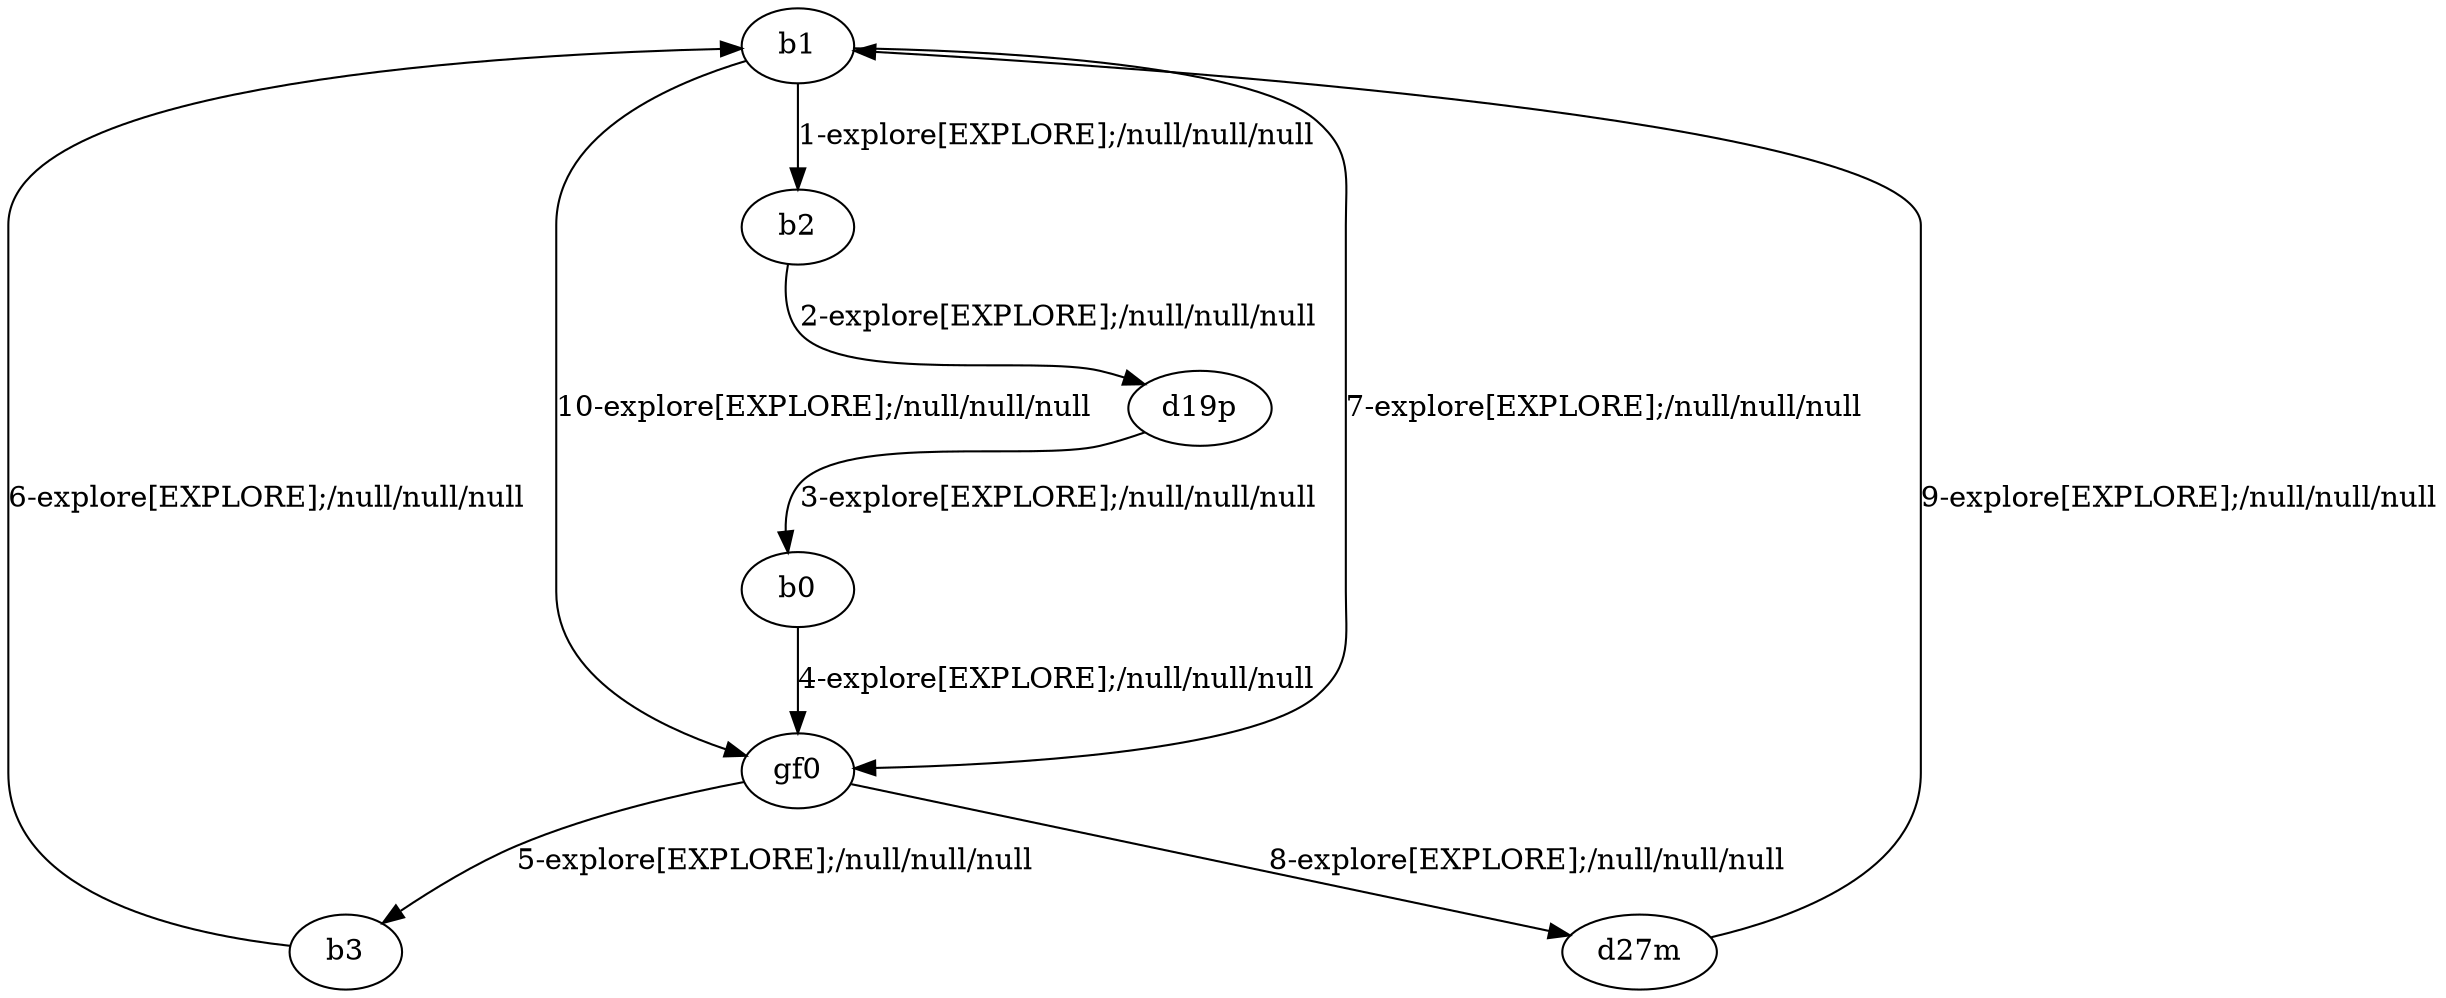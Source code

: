 # Total number of goals covered by this test: 1
# b2 --> d19p

digraph g {
"b1" -> "b2" [label = "1-explore[EXPLORE];/null/null/null"];
"b2" -> "d19p" [label = "2-explore[EXPLORE];/null/null/null"];
"d19p" -> "b0" [label = "3-explore[EXPLORE];/null/null/null"];
"b0" -> "gf0" [label = "4-explore[EXPLORE];/null/null/null"];
"gf0" -> "b3" [label = "5-explore[EXPLORE];/null/null/null"];
"b3" -> "b1" [label = "6-explore[EXPLORE];/null/null/null"];
"b1" -> "gf0" [label = "7-explore[EXPLORE];/null/null/null"];
"gf0" -> "d27m" [label = "8-explore[EXPLORE];/null/null/null"];
"d27m" -> "b1" [label = "9-explore[EXPLORE];/null/null/null"];
"b1" -> "gf0" [label = "10-explore[EXPLORE];/null/null/null"];
}